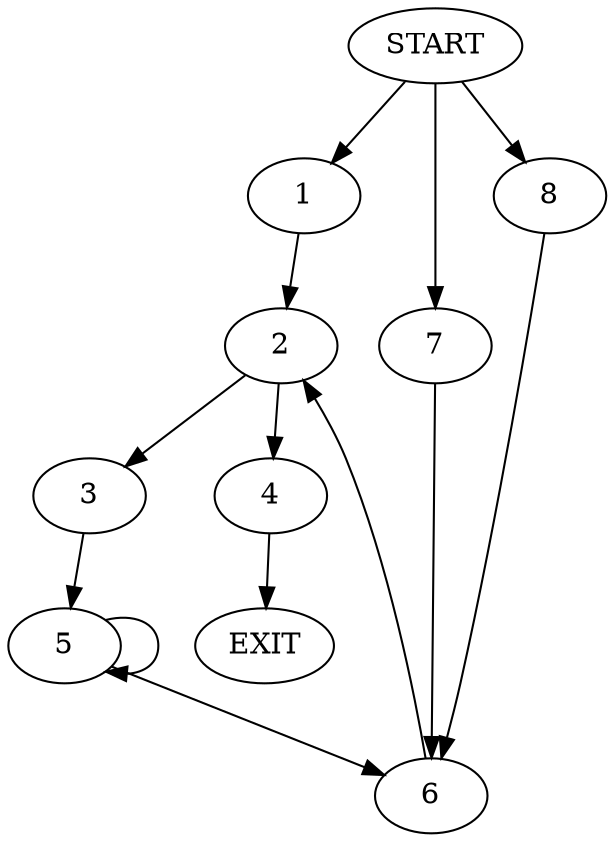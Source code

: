 digraph {
0 [label="START"]
9 [label="EXIT"]
0 -> 1
1 -> 2
2 -> 3
2 -> 4
4 -> 9
3 -> 5
5 -> 6
5 -> 5
6 -> 2
0 -> 7
7 -> 6
0 -> 8
8 -> 6
}
